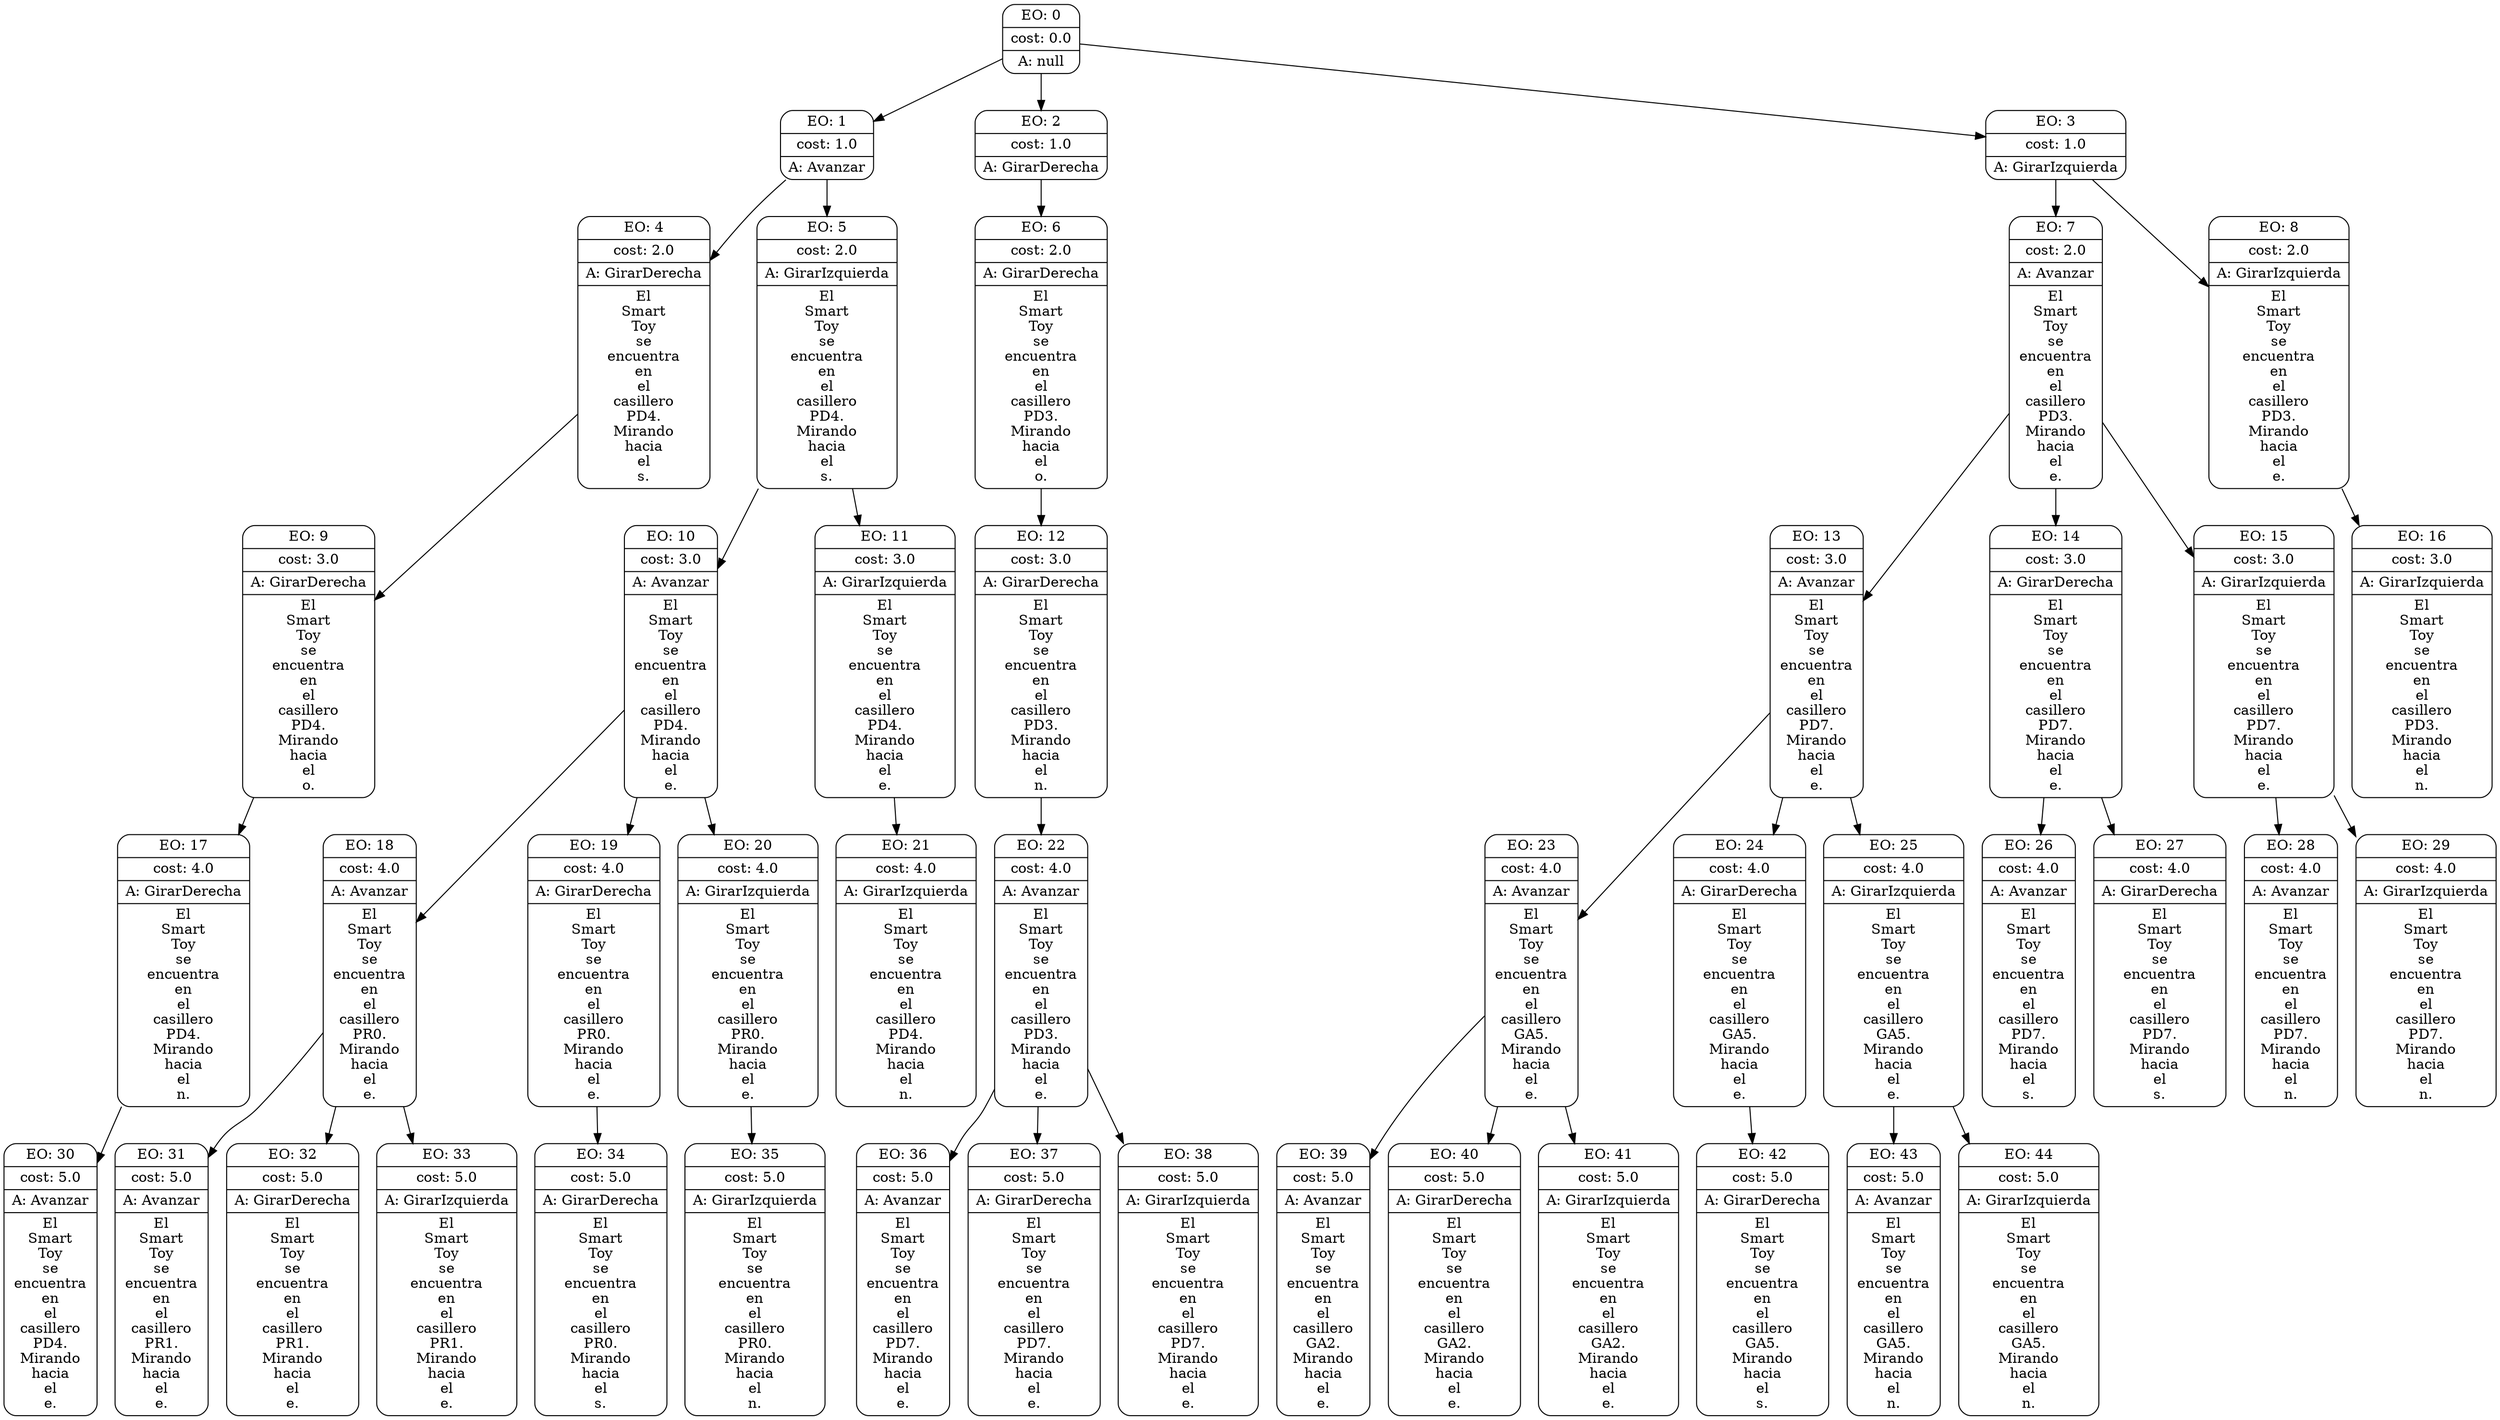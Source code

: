 digraph g {
node [shape = Mrecord];
nodo0[label="{EO: 0|cost: 0.0|A: null}"]
nodo1[label="{EO: 1|cost: 1.0|A: Avanzar}"]
nodo4[label="{EO: 4|cost: 2.0|A: GirarDerecha|El\nSmart\nToy\nse\nencuentra\nen\nel\ncasillero\nPD4.\nMirando\nhacia\nel\ns.
}"]
nodo9[label="{EO: 9|cost: 3.0|A: GirarDerecha|El\nSmart\nToy\nse\nencuentra\nen\nel\ncasillero\nPD4.\nMirando\nhacia\nel\no.
}"]
nodo17[label="{EO: 17|cost: 4.0|A: GirarDerecha|El\nSmart\nToy\nse\nencuentra\nen\nel\ncasillero\nPD4.\nMirando\nhacia\nel\nn.
}"]
nodo30[label="{EO: 30|cost: 5.0|A: Avanzar|El\nSmart\nToy\nse\nencuentra\nen\nel\ncasillero\nPD4.\nMirando\nhacia\nel\ne.
}"]

nodo17 -> nodo30;

nodo9 -> nodo17;

nodo4 -> nodo9;

nodo1 -> nodo4;
nodo5[label="{EO: 5|cost: 2.0|A: GirarIzquierda|El\nSmart\nToy\nse\nencuentra\nen\nel\ncasillero\nPD4.\nMirando\nhacia\nel\ns.
}"]
nodo10[label="{EO: 10|cost: 3.0|A: Avanzar|El\nSmart\nToy\nse\nencuentra\nen\nel\ncasillero\nPD4.\nMirando\nhacia\nel\ne.
}"]
nodo18[label="{EO: 18|cost: 4.0|A: Avanzar|El\nSmart\nToy\nse\nencuentra\nen\nel\ncasillero\nPR0.\nMirando\nhacia\nel\ne.
}"]
nodo31[label="{EO: 31|cost: 5.0|A: Avanzar|El\nSmart\nToy\nse\nencuentra\nen\nel\ncasillero\nPR1.\nMirando\nhacia\nel\ne.
}"]

nodo18 -> nodo31;
nodo32[label="{EO: 32|cost: 5.0|A: GirarDerecha|El\nSmart\nToy\nse\nencuentra\nen\nel\ncasillero\nPR1.\nMirando\nhacia\nel\ne.
}"]

nodo18 -> nodo32;
nodo33[label="{EO: 33|cost: 5.0|A: GirarIzquierda|El\nSmart\nToy\nse\nencuentra\nen\nel\ncasillero\nPR1.\nMirando\nhacia\nel\ne.
}"]

nodo18 -> nodo33;

nodo10 -> nodo18;
nodo19[label="{EO: 19|cost: 4.0|A: GirarDerecha|El\nSmart\nToy\nse\nencuentra\nen\nel\ncasillero\nPR0.\nMirando\nhacia\nel\ne.
}"]
nodo34[label="{EO: 34|cost: 5.0|A: GirarDerecha|El\nSmart\nToy\nse\nencuentra\nen\nel\ncasillero\nPR0.\nMirando\nhacia\nel\ns.
}"]

nodo19 -> nodo34;

nodo10 -> nodo19;
nodo20[label="{EO: 20|cost: 4.0|A: GirarIzquierda|El\nSmart\nToy\nse\nencuentra\nen\nel\ncasillero\nPR0.\nMirando\nhacia\nel\ne.
}"]
nodo35[label="{EO: 35|cost: 5.0|A: GirarIzquierda|El\nSmart\nToy\nse\nencuentra\nen\nel\ncasillero\nPR0.\nMirando\nhacia\nel\nn.
}"]

nodo20 -> nodo35;

nodo10 -> nodo20;

nodo5 -> nodo10;
nodo11[label="{EO: 11|cost: 3.0|A: GirarIzquierda|El\nSmart\nToy\nse\nencuentra\nen\nel\ncasillero\nPD4.\nMirando\nhacia\nel\ne.
}"]
nodo21[label="{EO: 21|cost: 4.0|A: GirarIzquierda|El\nSmart\nToy\nse\nencuentra\nen\nel\ncasillero\nPD4.\nMirando\nhacia\nel\nn.
}"]

nodo11 -> nodo21;

nodo5 -> nodo11;

nodo1 -> nodo5;

nodo0 -> nodo1;
nodo2[label="{EO: 2|cost: 1.0|A: GirarDerecha}"]
nodo6[label="{EO: 6|cost: 2.0|A: GirarDerecha|El\nSmart\nToy\nse\nencuentra\nen\nel\ncasillero\nPD3.\nMirando\nhacia\nel\no.
}"]
nodo12[label="{EO: 12|cost: 3.0|A: GirarDerecha|El\nSmart\nToy\nse\nencuentra\nen\nel\ncasillero\nPD3.\nMirando\nhacia\nel\nn.
}"]
nodo22[label="{EO: 22|cost: 4.0|A: Avanzar|El\nSmart\nToy\nse\nencuentra\nen\nel\ncasillero\nPD3.\nMirando\nhacia\nel\ne.
}"]
nodo36[label="{EO: 36|cost: 5.0|A: Avanzar|El\nSmart\nToy\nse\nencuentra\nen\nel\ncasillero\nPD7.\nMirando\nhacia\nel\ne.
}"]

nodo22 -> nodo36;
nodo37[label="{EO: 37|cost: 5.0|A: GirarDerecha|El\nSmart\nToy\nse\nencuentra\nen\nel\ncasillero\nPD7.\nMirando\nhacia\nel\ne.
}"]

nodo22 -> nodo37;
nodo38[label="{EO: 38|cost: 5.0|A: GirarIzquierda|El\nSmart\nToy\nse\nencuentra\nen\nel\ncasillero\nPD7.\nMirando\nhacia\nel\ne.
}"]

nodo22 -> nodo38;

nodo12 -> nodo22;

nodo6 -> nodo12;

nodo2 -> nodo6;

nodo0 -> nodo2;
nodo3[label="{EO: 3|cost: 1.0|A: GirarIzquierda}"]
nodo7[label="{EO: 7|cost: 2.0|A: Avanzar|El\nSmart\nToy\nse\nencuentra\nen\nel\ncasillero\nPD3.\nMirando\nhacia\nel\ne.
}"]
nodo13[label="{EO: 13|cost: 3.0|A: Avanzar|El\nSmart\nToy\nse\nencuentra\nen\nel\ncasillero\nPD7.\nMirando\nhacia\nel\ne.
}"]
nodo23[label="{EO: 23|cost: 4.0|A: Avanzar|El\nSmart\nToy\nse\nencuentra\nen\nel\ncasillero\nGA5.\nMirando\nhacia\nel\ne.
}"]
nodo39[label="{EO: 39|cost: 5.0|A: Avanzar|El\nSmart\nToy\nse\nencuentra\nen\nel\ncasillero\nGA2.\nMirando\nhacia\nel\ne.
}"]

nodo23 -> nodo39;
nodo40[label="{EO: 40|cost: 5.0|A: GirarDerecha|El\nSmart\nToy\nse\nencuentra\nen\nel\ncasillero\nGA2.\nMirando\nhacia\nel\ne.
}"]

nodo23 -> nodo40;
nodo41[label="{EO: 41|cost: 5.0|A: GirarIzquierda|El\nSmart\nToy\nse\nencuentra\nen\nel\ncasillero\nGA2.\nMirando\nhacia\nel\ne.
}"]

nodo23 -> nodo41;

nodo13 -> nodo23;
nodo24[label="{EO: 24|cost: 4.0|A: GirarDerecha|El\nSmart\nToy\nse\nencuentra\nen\nel\ncasillero\nGA5.\nMirando\nhacia\nel\ne.
}"]
nodo42[label="{EO: 42|cost: 5.0|A: GirarDerecha|El\nSmart\nToy\nse\nencuentra\nen\nel\ncasillero\nGA5.\nMirando\nhacia\nel\ns.
}"]

nodo24 -> nodo42;

nodo13 -> nodo24;
nodo25[label="{EO: 25|cost: 4.0|A: GirarIzquierda|El\nSmart\nToy\nse\nencuentra\nen\nel\ncasillero\nGA5.\nMirando\nhacia\nel\ne.
}"]
nodo43[label="{EO: 43|cost: 5.0|A: Avanzar|El\nSmart\nToy\nse\nencuentra\nen\nel\ncasillero\nGA5.\nMirando\nhacia\nel\nn.
}"]

nodo25 -> nodo43;
nodo44[label="{EO: 44|cost: 5.0|A: GirarIzquierda|El\nSmart\nToy\nse\nencuentra\nen\nel\ncasillero\nGA5.\nMirando\nhacia\nel\nn.
}"]

nodo25 -> nodo44;

nodo13 -> nodo25;

nodo7 -> nodo13;
nodo14[label="{EO: 14|cost: 3.0|A: GirarDerecha|El\nSmart\nToy\nse\nencuentra\nen\nel\ncasillero\nPD7.\nMirando\nhacia\nel\ne.
}"]
nodo26[label="{EO: 26|cost: 4.0|A: Avanzar|El\nSmart\nToy\nse\nencuentra\nen\nel\ncasillero\nPD7.\nMirando\nhacia\nel\ns.
}"]

nodo14 -> nodo26;
nodo27[label="{EO: 27|cost: 4.0|A: GirarDerecha|El\nSmart\nToy\nse\nencuentra\nen\nel\ncasillero\nPD7.\nMirando\nhacia\nel\ns.
}"]

nodo14 -> nodo27;

nodo7 -> nodo14;
nodo15[label="{EO: 15|cost: 3.0|A: GirarIzquierda|El\nSmart\nToy\nse\nencuentra\nen\nel\ncasillero\nPD7.\nMirando\nhacia\nel\ne.
}"]
nodo28[label="{EO: 28|cost: 4.0|A: Avanzar|El\nSmart\nToy\nse\nencuentra\nen\nel\ncasillero\nPD7.\nMirando\nhacia\nel\nn.
}"]

nodo15 -> nodo28;
nodo29[label="{EO: 29|cost: 4.0|A: GirarIzquierda|El\nSmart\nToy\nse\nencuentra\nen\nel\ncasillero\nPD7.\nMirando\nhacia\nel\nn.
}"]

nodo15 -> nodo29;

nodo7 -> nodo15;

nodo3 -> nodo7;
nodo8[label="{EO: 8|cost: 2.0|A: GirarIzquierda|El\nSmart\nToy\nse\nencuentra\nen\nel\ncasillero\nPD3.\nMirando\nhacia\nel\ne.
}"]
nodo16[label="{EO: 16|cost: 3.0|A: GirarIzquierda|El\nSmart\nToy\nse\nencuentra\nen\nel\ncasillero\nPD3.\nMirando\nhacia\nel\nn.
}"]

nodo8 -> nodo16;

nodo3 -> nodo8;

nodo0 -> nodo3;


}